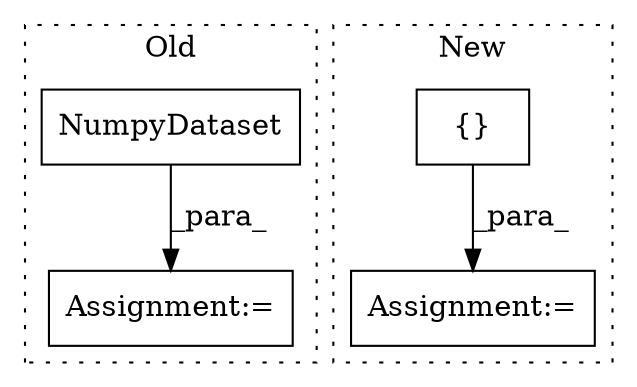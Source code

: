 digraph G {
subgraph cluster0 {
1 [label="NumpyDataset" a="32" s="903,997" l="13,1" shape="box"];
3 [label="Assignment:=" a="7" s="902" l="1" shape="box"];
label = "Old";
style="dotted";
}
subgraph cluster1 {
2 [label="{}" a="4" s="978,986" l="1,1" shape="box"];
4 [label="Assignment:=" a="7" s="939" l="1" shape="box"];
label = "New";
style="dotted";
}
1 -> 3 [label="_para_"];
2 -> 4 [label="_para_"];
}